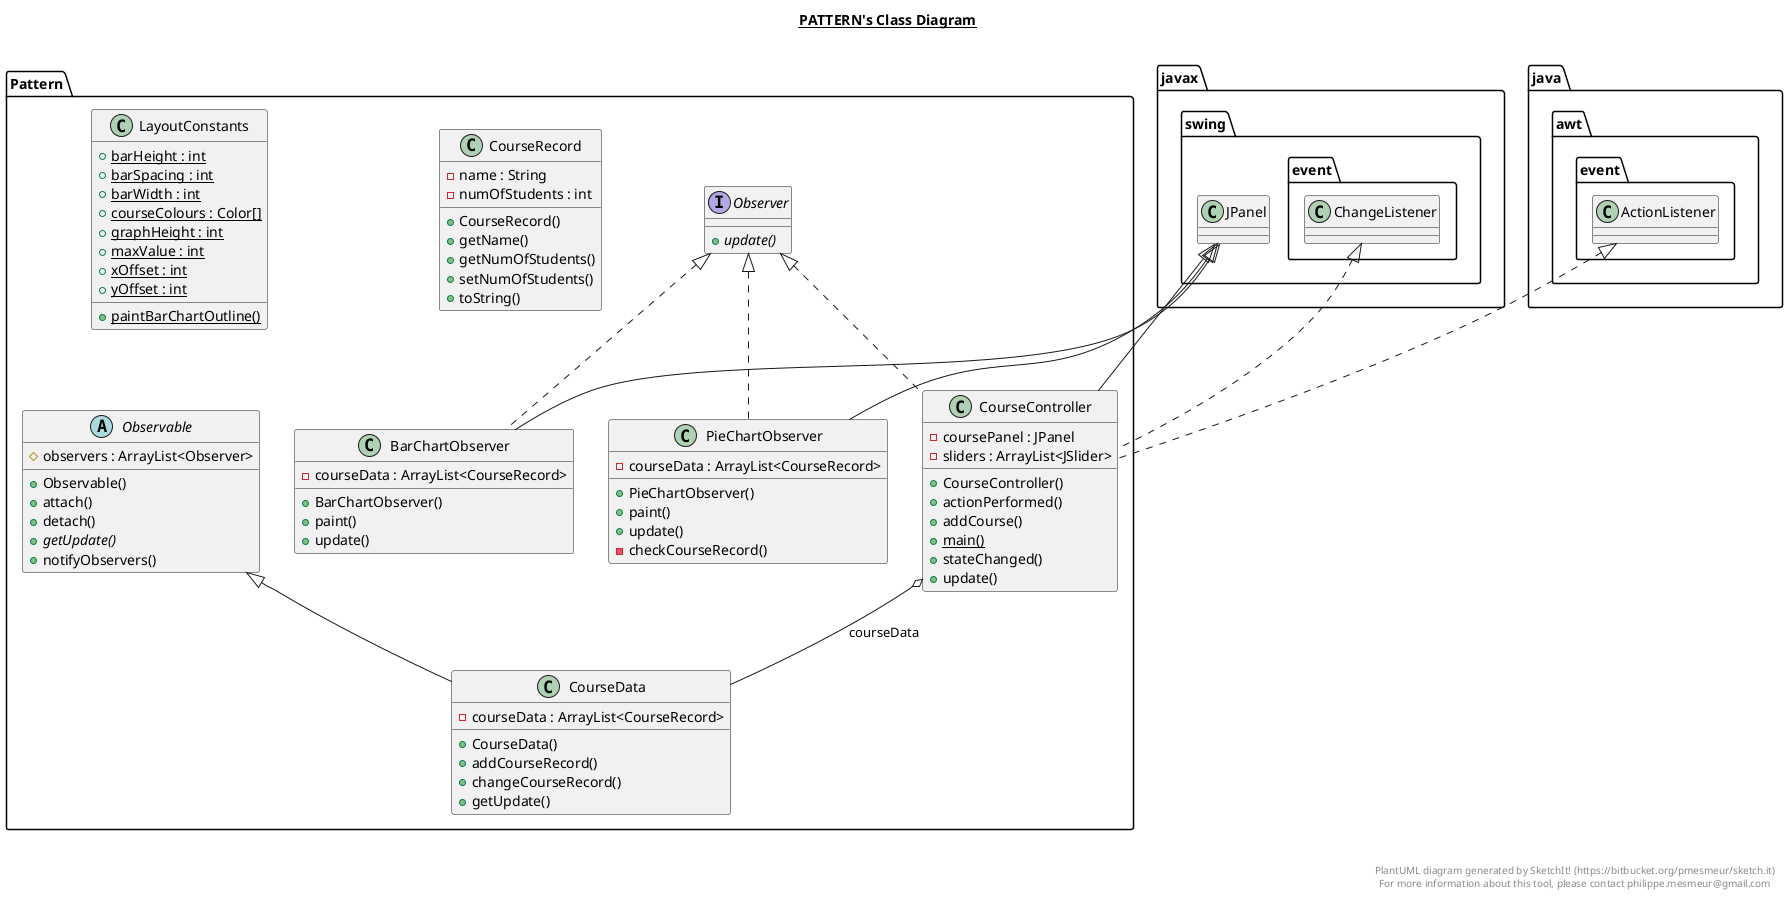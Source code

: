 @startuml

title __PATTERN's Class Diagram__\n

  namespace Pattern {
    class Pattern.BarChartObserver {
        - courseData : ArrayList<CourseRecord>
        + BarChartObserver()
        + paint()
        + update()
    }
  }
  

  namespace Pattern {
    class Pattern.CourseController {
        - coursePanel : JPanel
        - sliders : ArrayList<JSlider>
        + CourseController()
        + actionPerformed()
        + addCourse()
        {static} + main()
        + stateChanged()
        + update()
    }
  }
  

  namespace Pattern {
    class Pattern.CourseData {
        - courseData : ArrayList<CourseRecord>
        + CourseData()
        + addCourseRecord()
        + changeCourseRecord()
        + getUpdate()
    }
  }
  

  namespace Pattern {
    class Pattern.CourseRecord {
        - name : String
        - numOfStudents : int
        + CourseRecord()
        + getName()
        + getNumOfStudents()
        + setNumOfStudents()
        + toString()
    }
  }
  

  namespace Pattern {
    class Pattern.LayoutConstants {
        {static} + barHeight : int
        {static} + barSpacing : int
        {static} + barWidth : int
        {static} + courseColours : Color[]
        {static} + graphHeight : int
        {static} + maxValue : int
        {static} + xOffset : int
        {static} + yOffset : int
        {static} + paintBarChartOutline()
    }
  }
  

  namespace Pattern {
    abstract class Pattern.Observable {
        # observers : ArrayList<Observer>
        + Observable()
        + attach()
        + detach()
        {abstract} + getUpdate()
        + notifyObservers()
    }
  }
  

  namespace Pattern {
    interface Pattern.Observer {
        {abstract} + update()
    }
  }
  

  namespace Pattern {
    class Pattern.PieChartObserver {
        - courseData : ArrayList<CourseRecord>
        + PieChartObserver()
        + paint()
        + update()
        - checkCourseRecord()
    }
  }
  

  Pattern.BarChartObserver .up.|> Pattern.Observer
  Pattern.BarChartObserver -up-|> javax.swing.JPanel
  Pattern.CourseController .up.|> Pattern.Observer
  Pattern.CourseController .up.|> java.awt.event.ActionListener
  Pattern.CourseController .up.|> javax.swing.event.ChangeListener
  Pattern.CourseController -up-|> javax.swing.JPanel
  Pattern.CourseController o-- Pattern.CourseData : courseData
  Pattern.CourseData -up-|> Pattern.Observable
  Pattern.PieChartObserver .up.|> Pattern.Observer
  Pattern.PieChartObserver -up-|> javax.swing.JPanel


right footer


PlantUML diagram generated by SketchIt! (https://bitbucket.org/pmesmeur/sketch.it)
For more information about this tool, please contact philippe.mesmeur@gmail.com
endfooter

@enduml
